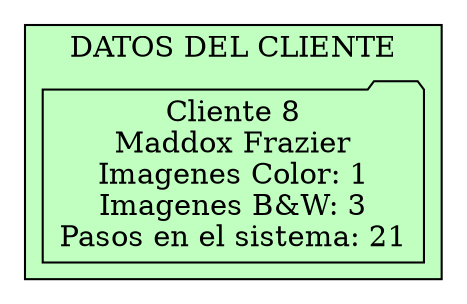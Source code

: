 digraph G { 
subgraph cluster_Clientes_Datos{ 
label="DATOS DEL CLIENTE"; 
bgcolor="darkseagreen1"; 
node[shape = folder]; 
Nodo1653986196[label="Cliente 8\n Maddox Frazier \nImagenes Color: 1\nImagenes B&W: 3\nPasos en el sistema: 21"]; 
}rankdir = TB;
}
